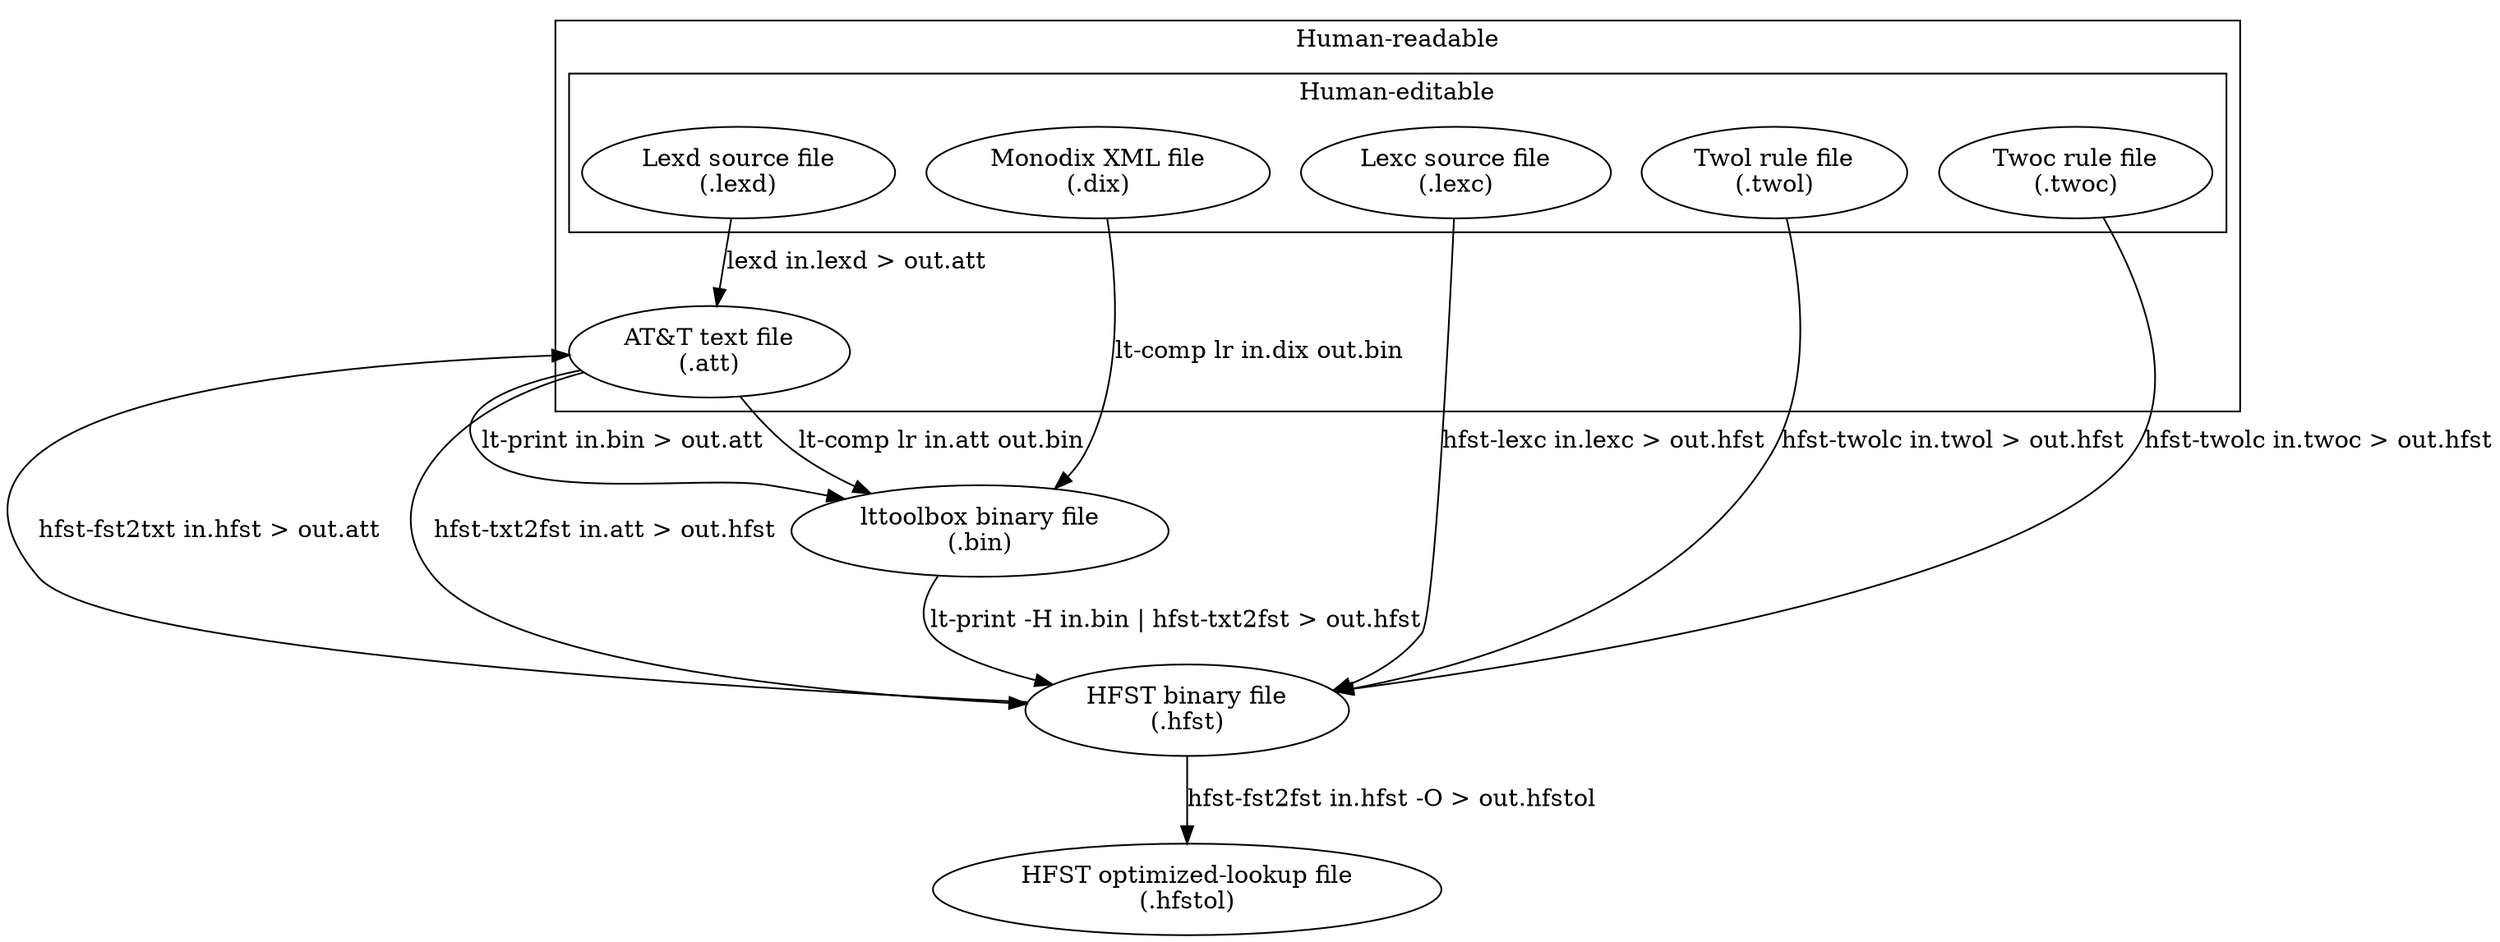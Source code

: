 digraph {
  hfst [label="HFST binary file\n(.hfst)"];
  bin [label="lttoolbox binary file\n(.bin)"];
  hfstol [label="HFST optimized-lookup file\n(.hfstol)"];
  att [label="AT&T text file\n(.att)"];
  lexc [label="Lexc source file\n(.lexc)"];
  lexd [label="Lexd source file\n(.lexd)"];
  twol [label="Twol rule file\n(.twol)"];
  twoc [label="Twoc rule file\n(.twoc)"];
  dix [label="Monodix XML file\n(.dix)"];

  subgraph cluster_read {
    label="Human-readable";
    att;
    subgraph cluster_write {
      label="Human-editable";
      lexc; lexd; twol; twoc; dix;
    }
  }

  lexd -> att [label="lexd in.lexd > out.att"];
  lexc -> hfst [label="hfst-lexc in.lexc > out.hfst"];
  twol -> hfst [label="hfst-twolc in.twol > out.hfst"];
  twoc -> hfst [label="hfst-twolc in.twoc > out.hfst"];
  att -> hfst [label="hfst-fst2txt in.hfst > out.att", dir=back];
  att -> hfst [label="hfst-txt2fst in.att > out.hfst"];
  dix -> bin [label="lt-comp lr in.dix out.bin"];
  att -> bin [label="lt-comp lr in.att out.bin"];
  att -> bin [label="lt-print in.bin > out.att"];
  hfst -> hfstol [label="hfst-fst2fst in.hfst -O > out.hfstol"];
  bin -> hfst [label="lt-print -H in.bin | hfst-txt2fst > out.hfst"];
}
